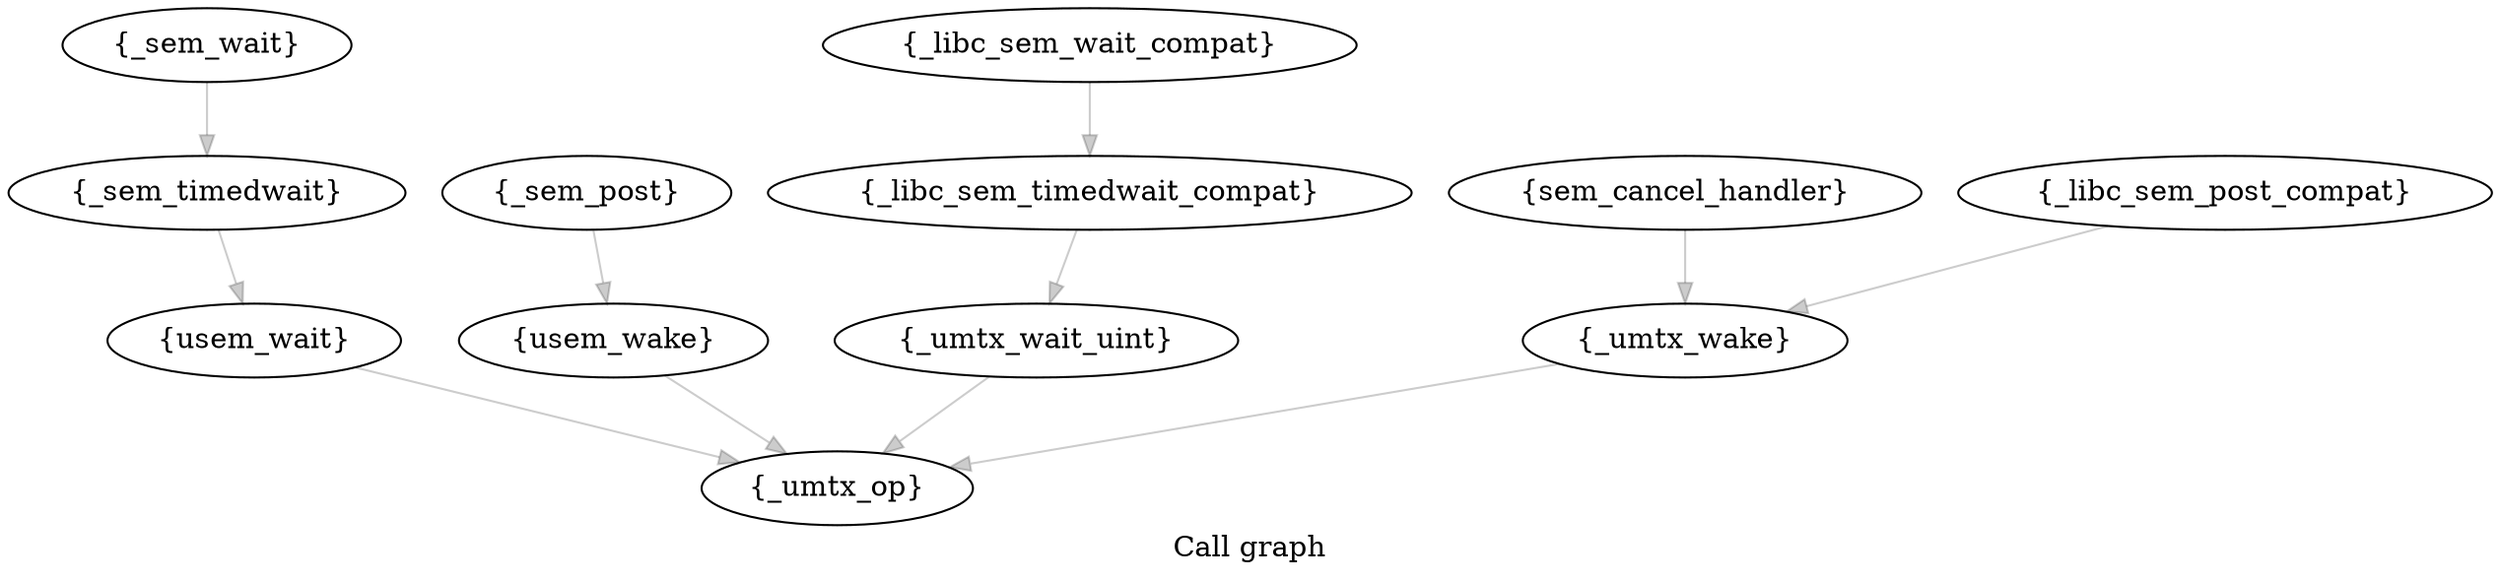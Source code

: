 digraph "Call graph" {
	label="Call graph";
	"Node0x80814e100" [label="{_umtx_wake}"];
	"Node0x80814e100" -> "Node0x80814e160" [color="#00000033"];

	"Node0x80814ebe0" [label="{_sem_timedwait}"];
	"Node0x80814ebe0" -> "Node0x80814ec40" [color="#00000033"];

	"Node0x80814ec40" [label="{usem_wait}"];
	"Node0x80814ec40" -> "Node0x80814e160" [color="#00000033"];

	"Node0x80814ed60" [label="{usem_wake}"];
	"Node0x80814ed60" -> "Node0x80814e160" [color="#00000033"];

	"Node0x80814eca0" [label="{_sem_wait}"];
	"Node0x80814eca0" -> "Node0x80814ebe0" [color="#00000033"];

	"Node0x80814e160" [label="{_umtx_op}"];

	"Node0x80814e0a0" [label="{sem_cancel_handler}"];
	"Node0x80814e0a0" -> "Node0x80814e100" [color="#00000033"];

	"Node0x80814dce0" [label="{_libc_sem_timedwait_compat}"];
	"Node0x80814dce0" -> "Node0x80814dfe0" [color="#00000033"];

	"Node0x80814e2e0" [label="{_libc_sem_post_compat}"];
	"Node0x80814e2e0" -> "Node0x80814e100" [color="#00000033"];

	"Node0x80814e1c0" [label="{_libc_sem_wait_compat}"];
	"Node0x80814e1c0" -> "Node0x80814dce0" [color="#00000033"];

	"Node0x80814dfe0" [label="{_umtx_wait_uint}"];
	"Node0x80814dfe0" -> "Node0x80814e160" [color="#00000033"];

	"Node0x80814ed00" [label="{_sem_post}"];
	"Node0x80814ed00" -> "Node0x80814ed60" [color="#00000033"];

}
